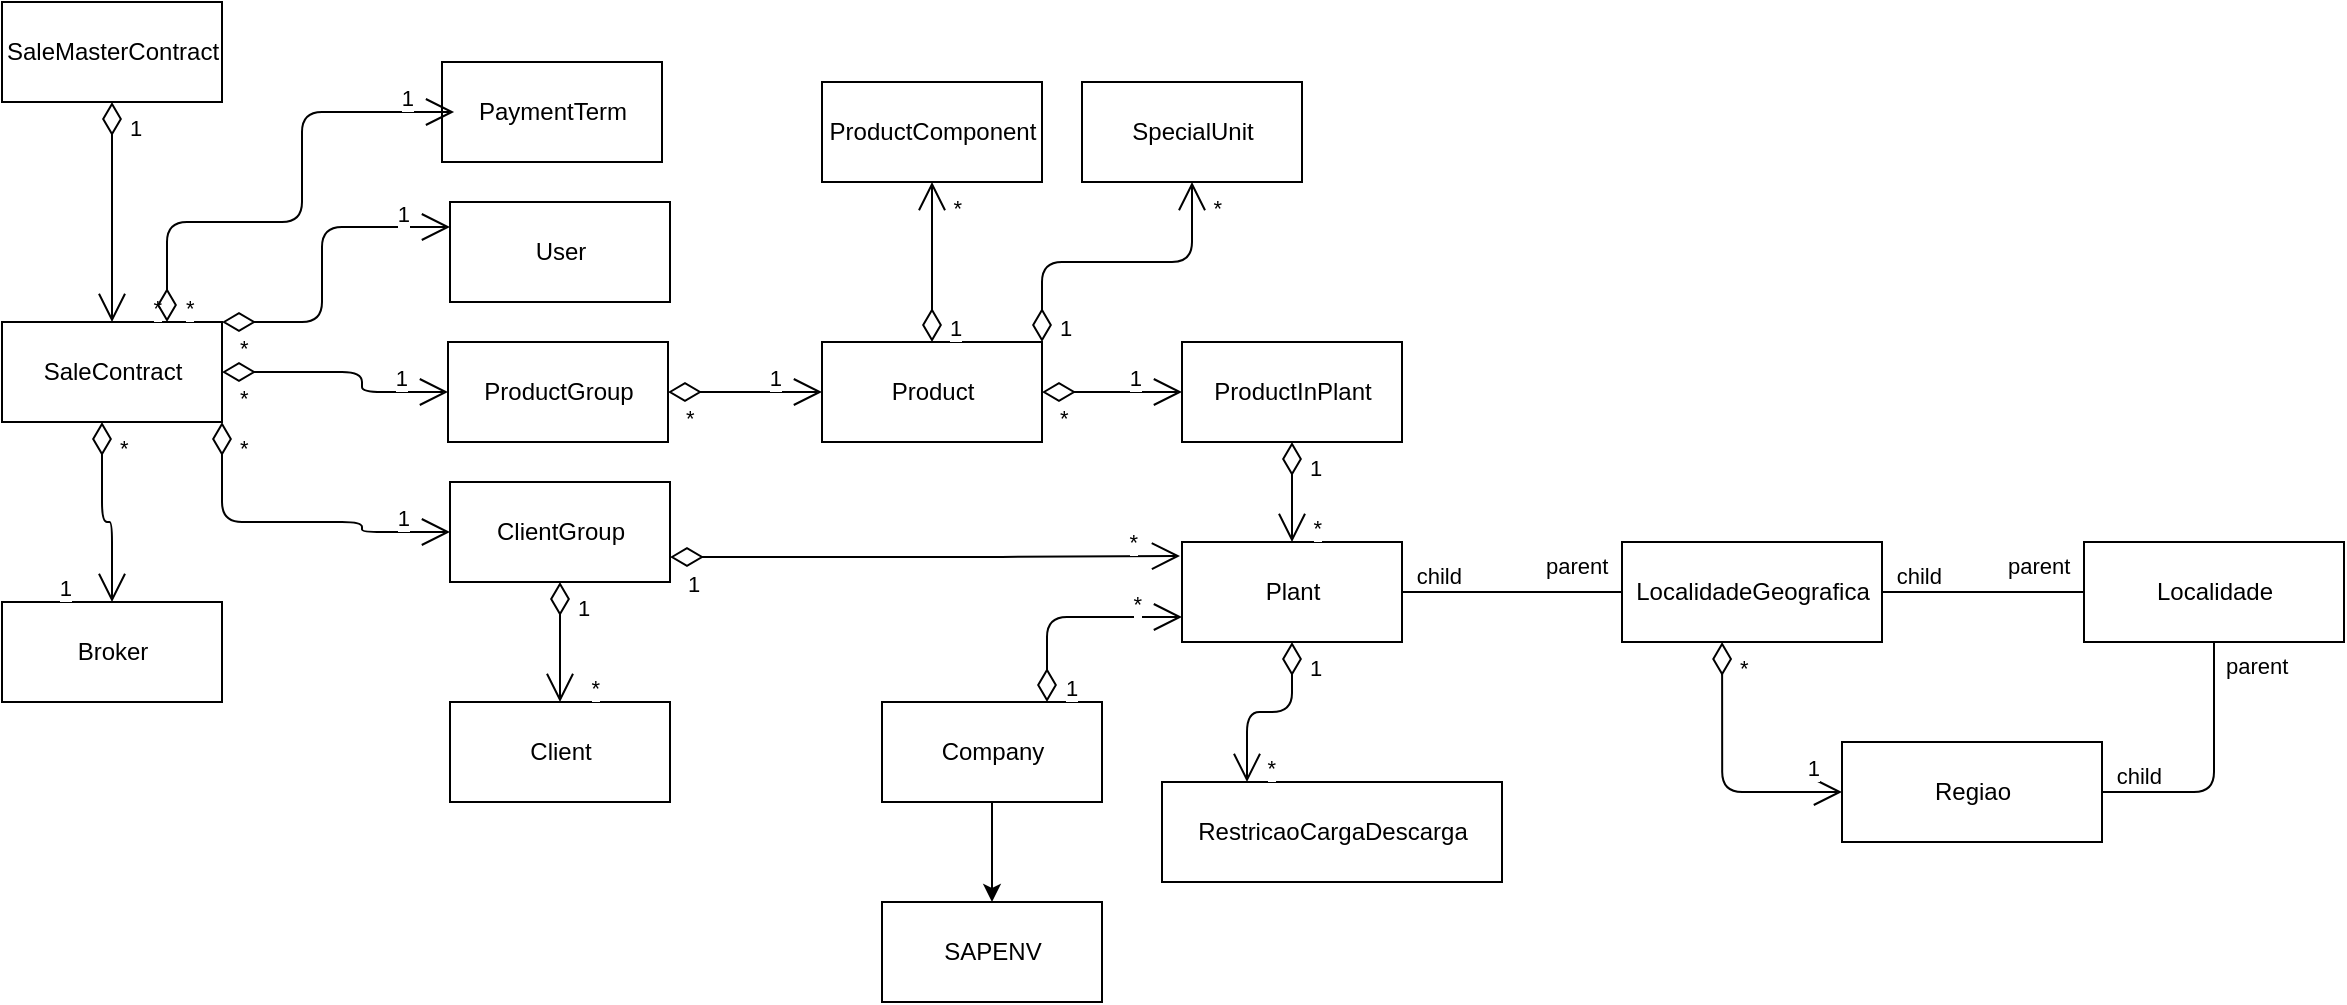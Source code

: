 <mxfile version="13.4.5" type="github">
  <diagram id="xUYwHQAnJaQRM0SXfUqJ" name="Page-1">
    <mxGraphModel dx="1108" dy="433" grid="1" gridSize="10" guides="1" tooltips="1" connect="1" arrows="1" fold="1" page="1" pageScale="1" pageWidth="827" pageHeight="1169" math="0" shadow="0">
      <root>
        <mxCell id="0" />
        <mxCell id="1" parent="0" />
        <mxCell id="oe-XNxj3-mksXrI5bO-q-1" value="SaleMasterContract" style="html=1;" parent="1" vertex="1">
          <mxGeometry x="70" y="50" width="110" height="50" as="geometry" />
        </mxCell>
        <mxCell id="2" value="SaleContract" style="html=1;" parent="1" vertex="1">
          <mxGeometry x="70" y="210" width="110" height="50" as="geometry" />
        </mxCell>
        <mxCell id="oe-XNxj3-mksXrI5bO-q-5" value="" style="endArrow=open;html=1;endSize=12;startArrow=diamondThin;startSize=14;startFill=0;edgeStyle=orthogonalEdgeStyle;exitX=0.5;exitY=1;exitDx=0;exitDy=0;entryX=0.5;entryY=0;entryDx=0;entryDy=0;" parent="1" source="oe-XNxj3-mksXrI5bO-q-1" target="2" edge="1">
          <mxGeometry relative="1" as="geometry">
            <mxPoint x="180" y="160" as="sourcePoint" />
            <mxPoint x="340" y="160" as="targetPoint" />
          </mxGeometry>
        </mxCell>
        <mxCell id="oe-XNxj3-mksXrI5bO-q-6" value="1" style="edgeLabel;resizable=0;html=1;align=left;verticalAlign=top;" parent="oe-XNxj3-mksXrI5bO-q-5" connectable="0" vertex="1">
          <mxGeometry x="-1" relative="1" as="geometry">
            <mxPoint x="7" as="offset" />
          </mxGeometry>
        </mxCell>
        <mxCell id="oe-XNxj3-mksXrI5bO-q-7" value="*" style="edgeLabel;resizable=0;html=1;align=right;verticalAlign=top;" parent="oe-XNxj3-mksXrI5bO-q-5" connectable="0" vertex="1">
          <mxGeometry x="1" relative="1" as="geometry">
            <mxPoint x="25" y="-20" as="offset" />
          </mxGeometry>
        </mxCell>
        <mxCell id="oe-XNxj3-mksXrI5bO-q-8" value="PaymentTerm" style="html=1;" parent="1" vertex="1">
          <mxGeometry x="290" y="80" width="110" height="50" as="geometry" />
        </mxCell>
        <mxCell id="oe-XNxj3-mksXrI5bO-q-13" value="" style="endArrow=open;html=1;endSize=12;startArrow=diamondThin;startSize=14;startFill=0;edgeStyle=orthogonalEdgeStyle;exitX=0.75;exitY=0;exitDx=0;exitDy=0;entryX=0.055;entryY=0.5;entryDx=0;entryDy=0;entryPerimeter=0;" parent="1" source="2" target="oe-XNxj3-mksXrI5bO-q-8" edge="1">
          <mxGeometry relative="1" as="geometry">
            <mxPoint x="290" y="180" as="sourcePoint" />
            <mxPoint x="300" y="105" as="targetPoint" />
            <Array as="points">
              <mxPoint x="153" y="160" />
              <mxPoint x="220" y="160" />
              <mxPoint x="220" y="105" />
            </Array>
          </mxGeometry>
        </mxCell>
        <mxCell id="oe-XNxj3-mksXrI5bO-q-14" value="*" style="edgeLabel;resizable=0;html=1;align=left;verticalAlign=top;" parent="oe-XNxj3-mksXrI5bO-q-13" connectable="0" vertex="1">
          <mxGeometry x="-1" relative="1" as="geometry">
            <mxPoint x="7" y="-20" as="offset" />
          </mxGeometry>
        </mxCell>
        <mxCell id="oe-XNxj3-mksXrI5bO-q-15" value="1" style="edgeLabel;resizable=0;html=1;align=right;verticalAlign=top;" parent="oe-XNxj3-mksXrI5bO-q-13" connectable="0" vertex="1">
          <mxGeometry x="1" relative="1" as="geometry">
            <mxPoint x="-20" y="-20" as="offset" />
          </mxGeometry>
        </mxCell>
        <mxCell id="oe-XNxj3-mksXrI5bO-q-16" value="User" style="html=1;" parent="1" vertex="1">
          <mxGeometry x="294" y="150" width="110" height="50" as="geometry" />
        </mxCell>
        <mxCell id="oe-XNxj3-mksXrI5bO-q-17" value="" style="endArrow=open;html=1;endSize=12;startArrow=diamondThin;startSize=14;startFill=0;edgeStyle=orthogonalEdgeStyle;exitX=1;exitY=0;exitDx=0;exitDy=0;entryX=0;entryY=0.25;entryDx=0;entryDy=0;" parent="1" source="2" target="oe-XNxj3-mksXrI5bO-q-16" edge="1">
          <mxGeometry relative="1" as="geometry">
            <mxPoint x="173.95" y="325" as="sourcePoint" />
            <mxPoint x="290.0" y="220" as="targetPoint" />
            <Array as="points">
              <mxPoint x="230" y="210" />
              <mxPoint x="230" y="163" />
            </Array>
          </mxGeometry>
        </mxCell>
        <mxCell id="oe-XNxj3-mksXrI5bO-q-18" value="*" style="edgeLabel;resizable=0;html=1;align=left;verticalAlign=top;" parent="oe-XNxj3-mksXrI5bO-q-17" connectable="0" vertex="1">
          <mxGeometry x="-1" relative="1" as="geometry">
            <mxPoint x="7" as="offset" />
          </mxGeometry>
        </mxCell>
        <mxCell id="oe-XNxj3-mksXrI5bO-q-19" value="1" style="edgeLabel;resizable=0;html=1;align=right;verticalAlign=top;" parent="oe-XNxj3-mksXrI5bO-q-17" connectable="0" vertex="1">
          <mxGeometry x="1" relative="1" as="geometry">
            <mxPoint x="-20" y="-20" as="offset" />
          </mxGeometry>
        </mxCell>
        <mxCell id="oe-XNxj3-mksXrI5bO-q-20" value="ProductGroup" style="html=1;" parent="1" vertex="1">
          <mxGeometry x="293" y="220" width="110" height="50" as="geometry" />
        </mxCell>
        <mxCell id="oe-XNxj3-mksXrI5bO-q-24" value="" style="endArrow=open;html=1;endSize=12;startArrow=diamondThin;startSize=14;startFill=0;edgeStyle=orthogonalEdgeStyle;exitX=1;exitY=0.5;exitDx=0;exitDy=0;entryX=0;entryY=0.5;entryDx=0;entryDy=0;" parent="1" source="2" target="oe-XNxj3-mksXrI5bO-q-20" edge="1">
          <mxGeometry relative="1" as="geometry">
            <mxPoint x="190" y="244.5" as="sourcePoint" />
            <mxPoint x="290" y="244.5" as="targetPoint" />
            <Array as="points">
              <mxPoint x="250" y="235" />
              <mxPoint x="250" y="245" />
            </Array>
          </mxGeometry>
        </mxCell>
        <mxCell id="oe-XNxj3-mksXrI5bO-q-25" value="*" style="edgeLabel;resizable=0;html=1;align=left;verticalAlign=top;" parent="oe-XNxj3-mksXrI5bO-q-24" connectable="0" vertex="1">
          <mxGeometry x="-1" relative="1" as="geometry">
            <mxPoint x="7" as="offset" />
          </mxGeometry>
        </mxCell>
        <mxCell id="oe-XNxj3-mksXrI5bO-q-26" value="1" style="edgeLabel;resizable=0;html=1;align=right;verticalAlign=top;" parent="oe-XNxj3-mksXrI5bO-q-24" connectable="0" vertex="1">
          <mxGeometry x="1" relative="1" as="geometry">
            <mxPoint x="-20" y="-20" as="offset" />
          </mxGeometry>
        </mxCell>
        <mxCell id="oe-XNxj3-mksXrI5bO-q-27" value="ClientGroup" style="html=1;" parent="1" vertex="1">
          <mxGeometry x="294" y="290" width="110" height="50" as="geometry" />
        </mxCell>
        <mxCell id="oe-XNxj3-mksXrI5bO-q-28" value="" style="endArrow=open;html=1;endSize=12;startArrow=diamondThin;startSize=14;startFill=0;edgeStyle=orthogonalEdgeStyle;exitX=1;exitY=1;exitDx=0;exitDy=0;entryX=0;entryY=0.5;entryDx=0;entryDy=0;" parent="1" source="2" target="oe-XNxj3-mksXrI5bO-q-27" edge="1">
          <mxGeometry relative="1" as="geometry">
            <mxPoint x="150" y="310" as="sourcePoint" />
            <mxPoint x="263" y="320" as="targetPoint" />
            <Array as="points">
              <mxPoint x="180" y="310" />
              <mxPoint x="250" y="310" />
              <mxPoint x="250" y="315" />
            </Array>
          </mxGeometry>
        </mxCell>
        <mxCell id="oe-XNxj3-mksXrI5bO-q-29" value="*" style="edgeLabel;resizable=0;html=1;align=left;verticalAlign=top;" parent="oe-XNxj3-mksXrI5bO-q-28" connectable="0" vertex="1">
          <mxGeometry x="-1" relative="1" as="geometry">
            <mxPoint x="7" as="offset" />
          </mxGeometry>
        </mxCell>
        <mxCell id="oe-XNxj3-mksXrI5bO-q-30" value="1" style="edgeLabel;resizable=0;html=1;align=right;verticalAlign=top;" parent="oe-XNxj3-mksXrI5bO-q-28" connectable="0" vertex="1">
          <mxGeometry x="1" relative="1" as="geometry">
            <mxPoint x="-20" y="-20" as="offset" />
          </mxGeometry>
        </mxCell>
        <mxCell id="oe-XNxj3-mksXrI5bO-q-31" value="Broker" style="html=1;" parent="1" vertex="1">
          <mxGeometry x="70" y="350" width="110" height="50" as="geometry" />
        </mxCell>
        <mxCell id="oe-XNxj3-mksXrI5bO-q-32" value="" style="endArrow=open;html=1;endSize=12;startArrow=diamondThin;startSize=14;startFill=0;edgeStyle=orthogonalEdgeStyle;entryX=0.5;entryY=0;entryDx=0;entryDy=0;" parent="1" target="oe-XNxj3-mksXrI5bO-q-31" edge="1">
          <mxGeometry relative="1" as="geometry">
            <mxPoint x="120" y="260" as="sourcePoint" />
            <mxPoint x="170" y="335" as="targetPoint" />
            <Array as="points">
              <mxPoint x="120" y="260" />
              <mxPoint x="120" y="310" />
              <mxPoint x="125" y="310" />
            </Array>
          </mxGeometry>
        </mxCell>
        <mxCell id="oe-XNxj3-mksXrI5bO-q-33" value="*" style="edgeLabel;resizable=0;html=1;align=left;verticalAlign=top;" parent="oe-XNxj3-mksXrI5bO-q-32" connectable="0" vertex="1">
          <mxGeometry x="-1" relative="1" as="geometry">
            <mxPoint x="7" as="offset" />
          </mxGeometry>
        </mxCell>
        <mxCell id="oe-XNxj3-mksXrI5bO-q-34" value="1" style="edgeLabel;resizable=0;html=1;align=right;verticalAlign=top;" parent="oe-XNxj3-mksXrI5bO-q-32" connectable="0" vertex="1">
          <mxGeometry x="1" relative="1" as="geometry">
            <mxPoint x="-20" y="-20" as="offset" />
          </mxGeometry>
        </mxCell>
        <mxCell id="WPxyj9ZvZWyOQ25DMJZI-2" value="Product" style="html=1;" vertex="1" parent="1">
          <mxGeometry x="480" y="220" width="110" height="50" as="geometry" />
        </mxCell>
        <mxCell id="WPxyj9ZvZWyOQ25DMJZI-3" value="" style="endArrow=open;html=1;endSize=12;startArrow=diamondThin;startSize=14;startFill=0;edgeStyle=orthogonalEdgeStyle;exitX=1;exitY=0.5;exitDx=0;exitDy=0;entryX=0;entryY=0.5;entryDx=0;entryDy=0;" edge="1" parent="1" source="oe-XNxj3-mksXrI5bO-q-20" target="WPxyj9ZvZWyOQ25DMJZI-2">
          <mxGeometry relative="1" as="geometry">
            <mxPoint x="420" y="240" as="sourcePoint" />
            <mxPoint x="533" y="250" as="targetPoint" />
            <Array as="points">
              <mxPoint x="460" y="245" />
              <mxPoint x="460" y="245" />
            </Array>
          </mxGeometry>
        </mxCell>
        <mxCell id="WPxyj9ZvZWyOQ25DMJZI-4" value="*" style="edgeLabel;resizable=0;html=1;align=left;verticalAlign=top;" connectable="0" vertex="1" parent="WPxyj9ZvZWyOQ25DMJZI-3">
          <mxGeometry x="-1" relative="1" as="geometry">
            <mxPoint x="7" as="offset" />
          </mxGeometry>
        </mxCell>
        <mxCell id="WPxyj9ZvZWyOQ25DMJZI-5" value="1" style="edgeLabel;resizable=0;html=1;align=right;verticalAlign=top;" connectable="0" vertex="1" parent="WPxyj9ZvZWyOQ25DMJZI-3">
          <mxGeometry x="1" relative="1" as="geometry">
            <mxPoint x="-20" y="-20" as="offset" />
          </mxGeometry>
        </mxCell>
        <mxCell id="WPxyj9ZvZWyOQ25DMJZI-6" value="ProductComponent" style="html=1;" vertex="1" parent="1">
          <mxGeometry x="480" y="90" width="110" height="50" as="geometry" />
        </mxCell>
        <mxCell id="WPxyj9ZvZWyOQ25DMJZI-8" value="" style="endArrow=open;html=1;endSize=12;startArrow=diamondThin;startSize=14;startFill=0;edgeStyle=orthogonalEdgeStyle;entryX=0.5;entryY=1;entryDx=0;entryDy=0;exitX=0.5;exitY=0;exitDx=0;exitDy=0;" edge="1" parent="1" source="WPxyj9ZvZWyOQ25DMJZI-2" target="WPxyj9ZvZWyOQ25DMJZI-6">
          <mxGeometry relative="1" as="geometry">
            <mxPoint x="600" y="190" as="sourcePoint" />
            <mxPoint x="135" y="220" as="targetPoint" />
          </mxGeometry>
        </mxCell>
        <mxCell id="WPxyj9ZvZWyOQ25DMJZI-9" value="1" style="edgeLabel;resizable=0;html=1;align=left;verticalAlign=top;" connectable="0" vertex="1" parent="WPxyj9ZvZWyOQ25DMJZI-8">
          <mxGeometry x="-1" relative="1" as="geometry">
            <mxPoint x="7" y="-20" as="offset" />
          </mxGeometry>
        </mxCell>
        <mxCell id="WPxyj9ZvZWyOQ25DMJZI-10" value="*" style="edgeLabel;resizable=0;html=1;align=right;verticalAlign=top;" connectable="0" vertex="1" parent="WPxyj9ZvZWyOQ25DMJZI-8">
          <mxGeometry x="1" relative="1" as="geometry">
            <mxPoint x="15" as="offset" />
          </mxGeometry>
        </mxCell>
        <mxCell id="WPxyj9ZvZWyOQ25DMJZI-11" value="SpecialUnit" style="html=1;" vertex="1" parent="1">
          <mxGeometry x="610" y="90" width="110" height="50" as="geometry" />
        </mxCell>
        <mxCell id="WPxyj9ZvZWyOQ25DMJZI-12" value="" style="endArrow=open;html=1;endSize=12;startArrow=diamondThin;startSize=14;startFill=0;edgeStyle=orthogonalEdgeStyle;entryX=0.5;entryY=1;entryDx=0;entryDy=0;exitX=1;exitY=0;exitDx=0;exitDy=0;" edge="1" parent="1" source="WPxyj9ZvZWyOQ25DMJZI-2" target="WPxyj9ZvZWyOQ25DMJZI-11">
          <mxGeometry relative="1" as="geometry">
            <mxPoint x="545" y="230" as="sourcePoint" />
            <mxPoint x="545" y="150" as="targetPoint" />
          </mxGeometry>
        </mxCell>
        <mxCell id="WPxyj9ZvZWyOQ25DMJZI-13" value="1" style="edgeLabel;resizable=0;html=1;align=left;verticalAlign=top;" connectable="0" vertex="1" parent="WPxyj9ZvZWyOQ25DMJZI-12">
          <mxGeometry x="-1" relative="1" as="geometry">
            <mxPoint x="7" y="-20" as="offset" />
          </mxGeometry>
        </mxCell>
        <mxCell id="WPxyj9ZvZWyOQ25DMJZI-14" value="*" style="edgeLabel;resizable=0;html=1;align=right;verticalAlign=top;" connectable="0" vertex="1" parent="WPxyj9ZvZWyOQ25DMJZI-12">
          <mxGeometry x="1" relative="1" as="geometry">
            <mxPoint x="15" as="offset" />
          </mxGeometry>
        </mxCell>
        <mxCell id="WPxyj9ZvZWyOQ25DMJZI-15" value="ProductInPlant" style="html=1;" vertex="1" parent="1">
          <mxGeometry x="660" y="220" width="110" height="50" as="geometry" />
        </mxCell>
        <mxCell id="WPxyj9ZvZWyOQ25DMJZI-16" value="" style="endArrow=open;html=1;endSize=12;startArrow=diamondThin;startSize=14;startFill=0;edgeStyle=orthogonalEdgeStyle;entryX=0;entryY=0.5;entryDx=0;entryDy=0;exitX=1;exitY=0.5;exitDx=0;exitDy=0;" edge="1" parent="1" source="WPxyj9ZvZWyOQ25DMJZI-2" target="WPxyj9ZvZWyOQ25DMJZI-15">
          <mxGeometry relative="1" as="geometry">
            <mxPoint x="590" y="245" as="sourcePoint" />
            <mxPoint x="647" y="245" as="targetPoint" />
            <Array as="points">
              <mxPoint x="630" y="245" />
              <mxPoint x="630" y="245" />
            </Array>
          </mxGeometry>
        </mxCell>
        <mxCell id="WPxyj9ZvZWyOQ25DMJZI-17" value="*" style="edgeLabel;resizable=0;html=1;align=left;verticalAlign=top;" connectable="0" vertex="1" parent="WPxyj9ZvZWyOQ25DMJZI-16">
          <mxGeometry x="-1" relative="1" as="geometry">
            <mxPoint x="7" as="offset" />
          </mxGeometry>
        </mxCell>
        <mxCell id="WPxyj9ZvZWyOQ25DMJZI-18" value="1" style="edgeLabel;resizable=0;html=1;align=right;verticalAlign=top;" connectable="0" vertex="1" parent="WPxyj9ZvZWyOQ25DMJZI-16">
          <mxGeometry x="1" relative="1" as="geometry">
            <mxPoint x="-20" y="-20" as="offset" />
          </mxGeometry>
        </mxCell>
        <mxCell id="WPxyj9ZvZWyOQ25DMJZI-20" value="Plant" style="html=1;" vertex="1" parent="1">
          <mxGeometry x="660" y="320" width="110" height="50" as="geometry" />
        </mxCell>
        <mxCell id="WPxyj9ZvZWyOQ25DMJZI-24" value="" style="endArrow=open;html=1;endSize=12;startArrow=diamondThin;startSize=14;startFill=0;edgeStyle=orthogonalEdgeStyle;exitX=0.5;exitY=1;exitDx=0;exitDy=0;entryX=0.5;entryY=0;entryDx=0;entryDy=0;" edge="1" parent="1" source="WPxyj9ZvZWyOQ25DMJZI-15" target="WPxyj9ZvZWyOQ25DMJZI-20">
          <mxGeometry relative="1" as="geometry">
            <mxPoint x="714.5" y="280" as="sourcePoint" />
            <mxPoint x="715" y="320" as="targetPoint" />
            <Array as="points" />
          </mxGeometry>
        </mxCell>
        <mxCell id="WPxyj9ZvZWyOQ25DMJZI-25" value="1" style="edgeLabel;resizable=0;html=1;align=left;verticalAlign=top;" connectable="0" vertex="1" parent="WPxyj9ZvZWyOQ25DMJZI-24">
          <mxGeometry x="-1" relative="1" as="geometry">
            <mxPoint x="7" as="offset" />
          </mxGeometry>
        </mxCell>
        <mxCell id="WPxyj9ZvZWyOQ25DMJZI-26" value="*" style="edgeLabel;resizable=0;html=1;align=right;verticalAlign=top;" connectable="0" vertex="1" parent="WPxyj9ZvZWyOQ25DMJZI-24">
          <mxGeometry x="1" relative="1" as="geometry">
            <mxPoint x="15" y="-20" as="offset" />
          </mxGeometry>
        </mxCell>
        <mxCell id="WPxyj9ZvZWyOQ25DMJZI-39" value="" style="edgeStyle=orthogonalEdgeStyle;rounded=0;orthogonalLoop=1;jettySize=auto;html=1;" edge="1" parent="1" source="WPxyj9ZvZWyOQ25DMJZI-27" target="WPxyj9ZvZWyOQ25DMJZI-38">
          <mxGeometry relative="1" as="geometry" />
        </mxCell>
        <mxCell id="WPxyj9ZvZWyOQ25DMJZI-27" value="Company" style="html=1;" vertex="1" parent="1">
          <mxGeometry x="510" y="400" width="110" height="50" as="geometry" />
        </mxCell>
        <mxCell id="WPxyj9ZvZWyOQ25DMJZI-28" value="" style="endArrow=open;html=1;endSize=12;startArrow=diamondThin;startSize=14;startFill=0;edgeStyle=orthogonalEdgeStyle;exitX=0.75;exitY=0;exitDx=0;exitDy=0;entryX=0;entryY=0.75;entryDx=0;entryDy=0;" edge="1" parent="1" source="WPxyj9ZvZWyOQ25DMJZI-27" target="WPxyj9ZvZWyOQ25DMJZI-20">
          <mxGeometry relative="1" as="geometry">
            <mxPoint x="626.5" y="404.5" as="sourcePoint" />
            <mxPoint x="720" y="405" as="targetPoint" />
            <Array as="points">
              <mxPoint x="593" y="358" />
            </Array>
          </mxGeometry>
        </mxCell>
        <mxCell id="WPxyj9ZvZWyOQ25DMJZI-29" value="1" style="edgeLabel;resizable=0;html=1;align=left;verticalAlign=top;" connectable="0" vertex="1" parent="WPxyj9ZvZWyOQ25DMJZI-28">
          <mxGeometry x="-1" relative="1" as="geometry">
            <mxPoint x="7" y="-20" as="offset" />
          </mxGeometry>
        </mxCell>
        <mxCell id="WPxyj9ZvZWyOQ25DMJZI-30" value="*" style="edgeLabel;resizable=0;html=1;align=right;verticalAlign=top;" connectable="0" vertex="1" parent="WPxyj9ZvZWyOQ25DMJZI-28">
          <mxGeometry x="1" relative="1" as="geometry">
            <mxPoint x="-20" y="-20" as="offset" />
          </mxGeometry>
        </mxCell>
        <mxCell id="WPxyj9ZvZWyOQ25DMJZI-31" value="" style="endArrow=open;html=1;endSize=12;startArrow=diamondThin;startSize=14;startFill=0;edgeStyle=orthogonalEdgeStyle;exitX=1;exitY=0.75;exitDx=0;exitDy=0;entryX=-0.009;entryY=0.14;entryDx=0;entryDy=0;entryPerimeter=0;" edge="1" parent="1" source="oe-XNxj3-mksXrI5bO-q-27" target="WPxyj9ZvZWyOQ25DMJZI-20">
          <mxGeometry relative="1" as="geometry">
            <mxPoint x="430" y="320" as="sourcePoint" />
            <mxPoint x="620" y="328" as="targetPoint" />
            <Array as="points">
              <mxPoint x="560" y="327" />
            </Array>
          </mxGeometry>
        </mxCell>
        <mxCell id="WPxyj9ZvZWyOQ25DMJZI-32" value="1" style="edgeLabel;resizable=0;html=1;align=left;verticalAlign=top;" connectable="0" vertex="1" parent="WPxyj9ZvZWyOQ25DMJZI-31">
          <mxGeometry x="-1" relative="1" as="geometry">
            <mxPoint x="7" as="offset" />
          </mxGeometry>
        </mxCell>
        <mxCell id="WPxyj9ZvZWyOQ25DMJZI-33" value="*" style="edgeLabel;resizable=0;html=1;align=right;verticalAlign=top;" connectable="0" vertex="1" parent="WPxyj9ZvZWyOQ25DMJZI-31">
          <mxGeometry x="1" relative="1" as="geometry">
            <mxPoint x="-20" y="-20" as="offset" />
          </mxGeometry>
        </mxCell>
        <mxCell id="WPxyj9ZvZWyOQ25DMJZI-34" value="Client" style="html=1;" vertex="1" parent="1">
          <mxGeometry x="294" y="400" width="110" height="50" as="geometry" />
        </mxCell>
        <mxCell id="WPxyj9ZvZWyOQ25DMJZI-35" value="" style="endArrow=open;html=1;endSize=12;startArrow=diamondThin;startSize=14;startFill=0;edgeStyle=orthogonalEdgeStyle;exitX=0.5;exitY=1;exitDx=0;exitDy=0;entryX=0.5;entryY=0;entryDx=0;entryDy=0;" edge="1" parent="1" source="oe-XNxj3-mksXrI5bO-q-27" target="WPxyj9ZvZWyOQ25DMJZI-34">
          <mxGeometry relative="1" as="geometry">
            <mxPoint x="348.5" y="350" as="sourcePoint" />
            <mxPoint x="348.5" y="420" as="targetPoint" />
          </mxGeometry>
        </mxCell>
        <mxCell id="WPxyj9ZvZWyOQ25DMJZI-36" value="1" style="edgeLabel;resizable=0;html=1;align=left;verticalAlign=top;" connectable="0" vertex="1" parent="WPxyj9ZvZWyOQ25DMJZI-35">
          <mxGeometry x="-1" relative="1" as="geometry">
            <mxPoint x="7" as="offset" />
          </mxGeometry>
        </mxCell>
        <mxCell id="WPxyj9ZvZWyOQ25DMJZI-37" value="*" style="edgeLabel;resizable=0;html=1;align=right;verticalAlign=top;" connectable="0" vertex="1" parent="WPxyj9ZvZWyOQ25DMJZI-35">
          <mxGeometry x="1" relative="1" as="geometry">
            <mxPoint x="20" y="-20" as="offset" />
          </mxGeometry>
        </mxCell>
        <mxCell id="WPxyj9ZvZWyOQ25DMJZI-38" value="SAPENV" style="html=1;" vertex="1" parent="1">
          <mxGeometry x="510" y="500" width="110" height="50" as="geometry" />
        </mxCell>
        <mxCell id="WPxyj9ZvZWyOQ25DMJZI-40" value="RestricaoCargaDescarga" style="html=1;" vertex="1" parent="1">
          <mxGeometry x="650" y="440" width="170" height="50" as="geometry" />
        </mxCell>
        <mxCell id="WPxyj9ZvZWyOQ25DMJZI-41" value="" style="endArrow=open;html=1;endSize=12;startArrow=diamondThin;startSize=14;startFill=0;edgeStyle=orthogonalEdgeStyle;exitX=0.5;exitY=1;exitDx=0;exitDy=0;entryX=0.25;entryY=0;entryDx=0;entryDy=0;" edge="1" parent="1" source="WPxyj9ZvZWyOQ25DMJZI-20" target="WPxyj9ZvZWyOQ25DMJZI-40">
          <mxGeometry relative="1" as="geometry">
            <mxPoint x="714.5" y="380" as="sourcePoint" />
            <mxPoint x="715" y="430" as="targetPoint" />
            <Array as="points" />
          </mxGeometry>
        </mxCell>
        <mxCell id="WPxyj9ZvZWyOQ25DMJZI-42" value="1" style="edgeLabel;resizable=0;html=1;align=left;verticalAlign=top;" connectable="0" vertex="1" parent="WPxyj9ZvZWyOQ25DMJZI-41">
          <mxGeometry x="-1" relative="1" as="geometry">
            <mxPoint x="7" as="offset" />
          </mxGeometry>
        </mxCell>
        <mxCell id="WPxyj9ZvZWyOQ25DMJZI-43" value="*" style="edgeLabel;resizable=0;html=1;align=right;verticalAlign=top;" connectable="0" vertex="1" parent="WPxyj9ZvZWyOQ25DMJZI-41">
          <mxGeometry x="1" relative="1" as="geometry">
            <mxPoint x="15" y="-20" as="offset" />
          </mxGeometry>
        </mxCell>
        <mxCell id="WPxyj9ZvZWyOQ25DMJZI-44" value="" style="endArrow=none;html=1;edgeStyle=orthogonalEdgeStyle;entryX=1;entryY=0.5;entryDx=0;entryDy=0;exitX=0;exitY=0.5;exitDx=0;exitDy=0;" edge="1" parent="1" source="WPxyj9ZvZWyOQ25DMJZI-47" target="WPxyj9ZvZWyOQ25DMJZI-20">
          <mxGeometry relative="1" as="geometry">
            <mxPoint x="860" y="345" as="sourcePoint" />
            <mxPoint x="850" y="510" as="targetPoint" />
            <Array as="points" />
          </mxGeometry>
        </mxCell>
        <mxCell id="WPxyj9ZvZWyOQ25DMJZI-45" value="parent" style="edgeLabel;resizable=0;html=1;align=left;verticalAlign=bottom;" connectable="0" vertex="1" parent="WPxyj9ZvZWyOQ25DMJZI-44">
          <mxGeometry x="-1" relative="1" as="geometry">
            <mxPoint x="-40" y="-5" as="offset" />
          </mxGeometry>
        </mxCell>
        <mxCell id="WPxyj9ZvZWyOQ25DMJZI-46" value="child" style="edgeLabel;resizable=0;html=1;align=right;verticalAlign=bottom;" connectable="0" vertex="1" parent="WPxyj9ZvZWyOQ25DMJZI-44">
          <mxGeometry x="1" relative="1" as="geometry">
            <mxPoint x="30" as="offset" />
          </mxGeometry>
        </mxCell>
        <mxCell id="WPxyj9ZvZWyOQ25DMJZI-47" value="LocalidadeGeografica" style="html=1;" vertex="1" parent="1">
          <mxGeometry x="880" y="320" width="130" height="50" as="geometry" />
        </mxCell>
        <mxCell id="WPxyj9ZvZWyOQ25DMJZI-48" value="Localidade" style="html=1;" vertex="1" parent="1">
          <mxGeometry x="1111" y="320" width="130" height="50" as="geometry" />
        </mxCell>
        <mxCell id="WPxyj9ZvZWyOQ25DMJZI-49" value="" style="endArrow=none;html=1;edgeStyle=orthogonalEdgeStyle;entryX=1;entryY=0.5;entryDx=0;entryDy=0;exitX=0;exitY=0.5;exitDx=0;exitDy=0;" edge="1" parent="1" source="WPxyj9ZvZWyOQ25DMJZI-48" target="WPxyj9ZvZWyOQ25DMJZI-47">
          <mxGeometry relative="1" as="geometry">
            <mxPoint x="1110" y="400" as="sourcePoint" />
            <mxPoint x="1020" y="344.5" as="targetPoint" />
            <Array as="points" />
          </mxGeometry>
        </mxCell>
        <mxCell id="WPxyj9ZvZWyOQ25DMJZI-50" value="parent" style="edgeLabel;resizable=0;html=1;align=left;verticalAlign=bottom;" connectable="0" vertex="1" parent="WPxyj9ZvZWyOQ25DMJZI-49">
          <mxGeometry x="-1" relative="1" as="geometry">
            <mxPoint x="-40" y="-5" as="offset" />
          </mxGeometry>
        </mxCell>
        <mxCell id="WPxyj9ZvZWyOQ25DMJZI-51" value="child" style="edgeLabel;resizable=0;html=1;align=right;verticalAlign=bottom;" connectable="0" vertex="1" parent="WPxyj9ZvZWyOQ25DMJZI-49">
          <mxGeometry x="1" relative="1" as="geometry">
            <mxPoint x="30" as="offset" />
          </mxGeometry>
        </mxCell>
        <mxCell id="WPxyj9ZvZWyOQ25DMJZI-52" value="Regiao" style="html=1;" vertex="1" parent="1">
          <mxGeometry x="990" y="420" width="130" height="50" as="geometry" />
        </mxCell>
        <mxCell id="WPxyj9ZvZWyOQ25DMJZI-53" value="" style="endArrow=none;html=1;edgeStyle=orthogonalEdgeStyle;entryX=1;entryY=0.5;entryDx=0;entryDy=0;exitX=0.5;exitY=1;exitDx=0;exitDy=0;" edge="1" parent="1" source="WPxyj9ZvZWyOQ25DMJZI-48" target="WPxyj9ZvZWyOQ25DMJZI-52">
          <mxGeometry relative="1" as="geometry">
            <mxPoint x="1251" y="440" as="sourcePoint" />
            <mxPoint x="1150" y="440" as="targetPoint" />
            <Array as="points" />
          </mxGeometry>
        </mxCell>
        <mxCell id="WPxyj9ZvZWyOQ25DMJZI-54" value="parent" style="edgeLabel;resizable=0;html=1;align=left;verticalAlign=bottom;" connectable="0" vertex="1" parent="WPxyj9ZvZWyOQ25DMJZI-53">
          <mxGeometry x="-1" relative="1" as="geometry">
            <mxPoint x="4" y="20" as="offset" />
          </mxGeometry>
        </mxCell>
        <mxCell id="WPxyj9ZvZWyOQ25DMJZI-55" value="child" style="edgeLabel;resizable=0;html=1;align=right;verticalAlign=bottom;" connectable="0" vertex="1" parent="WPxyj9ZvZWyOQ25DMJZI-53">
          <mxGeometry x="1" relative="1" as="geometry">
            <mxPoint x="30" as="offset" />
          </mxGeometry>
        </mxCell>
        <mxCell id="WPxyj9ZvZWyOQ25DMJZI-56" value="" style="endArrow=open;html=1;endSize=12;startArrow=diamondThin;startSize=14;startFill=0;edgeStyle=orthogonalEdgeStyle;exitX=0.385;exitY=1;exitDx=0;exitDy=0;entryX=0;entryY=0.5;entryDx=0;entryDy=0;exitPerimeter=0;" edge="1" parent="1" source="WPxyj9ZvZWyOQ25DMJZI-47" target="WPxyj9ZvZWyOQ25DMJZI-52">
          <mxGeometry relative="1" as="geometry">
            <mxPoint x="930" y="380" as="sourcePoint" />
            <mxPoint x="930" y="430" as="targetPoint" />
            <Array as="points" />
          </mxGeometry>
        </mxCell>
        <mxCell id="WPxyj9ZvZWyOQ25DMJZI-57" value="*" style="edgeLabel;resizable=0;html=1;align=left;verticalAlign=top;" connectable="0" vertex="1" parent="WPxyj9ZvZWyOQ25DMJZI-56">
          <mxGeometry x="-1" relative="1" as="geometry">
            <mxPoint x="7" as="offset" />
          </mxGeometry>
        </mxCell>
        <mxCell id="WPxyj9ZvZWyOQ25DMJZI-58" value="1" style="edgeLabel;resizable=0;html=1;align=right;verticalAlign=top;" connectable="0" vertex="1" parent="WPxyj9ZvZWyOQ25DMJZI-56">
          <mxGeometry x="1" relative="1" as="geometry">
            <mxPoint x="-10.1" y="-25" as="offset" />
          </mxGeometry>
        </mxCell>
      </root>
    </mxGraphModel>
  </diagram>
</mxfile>
